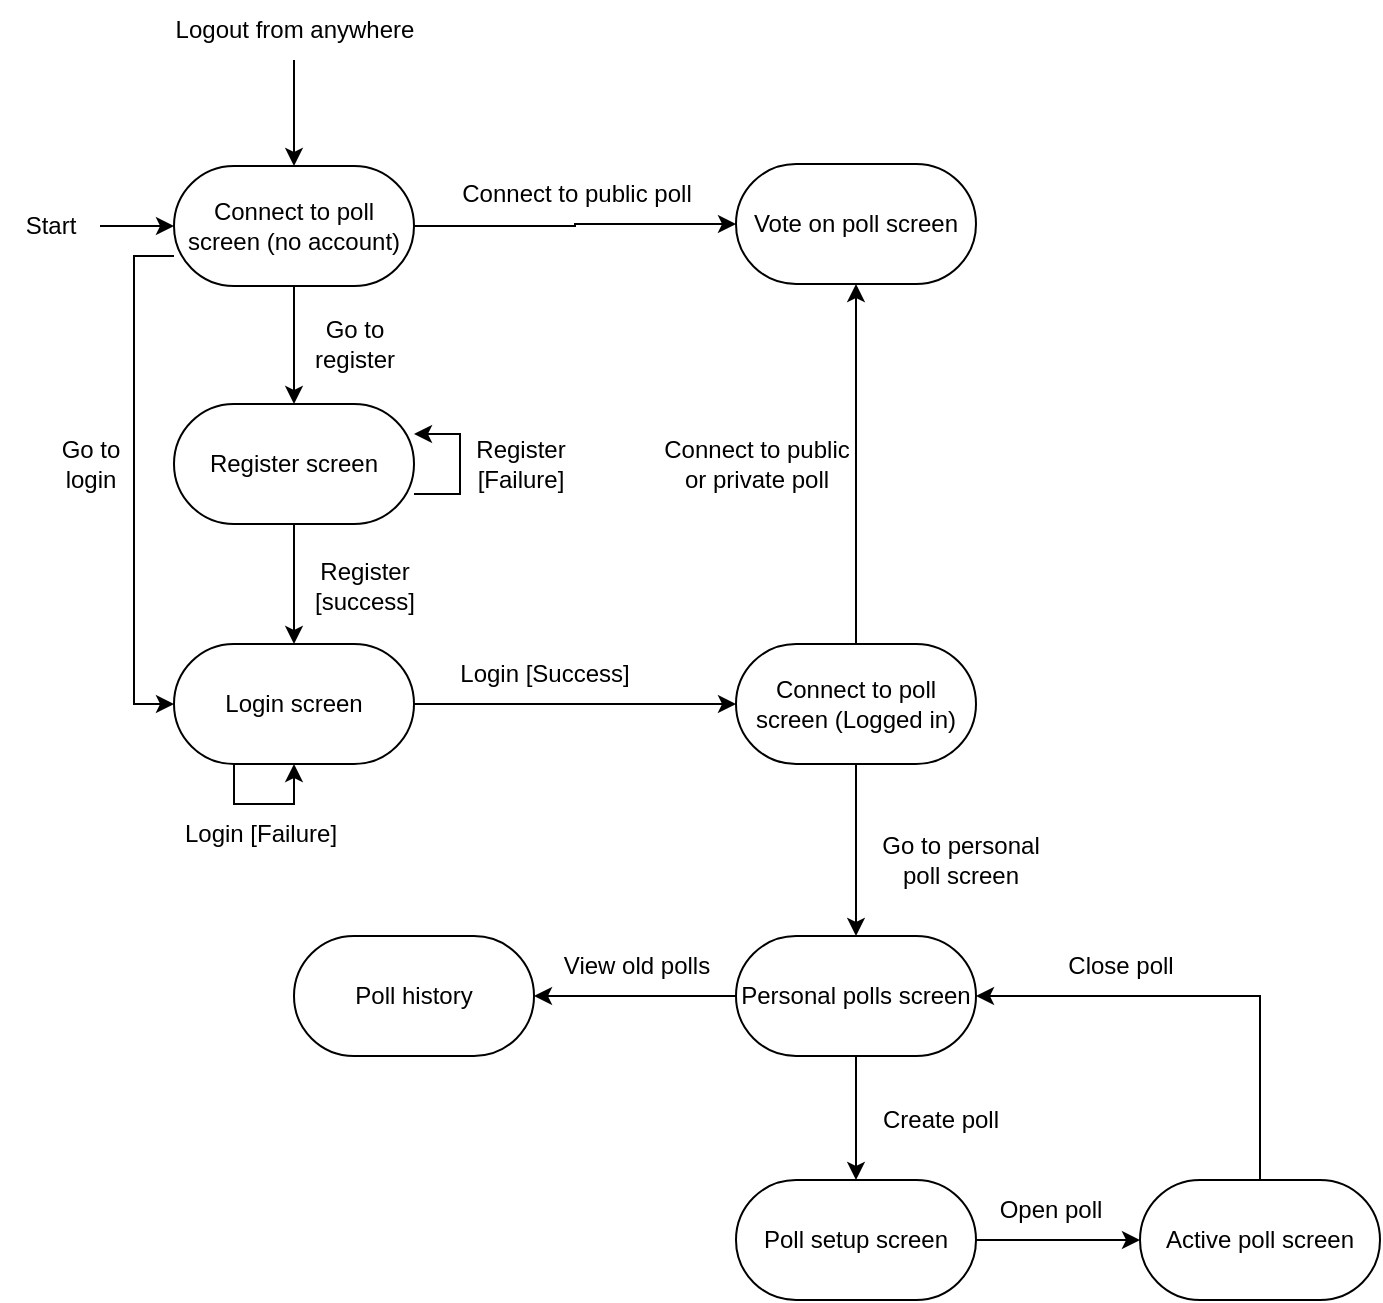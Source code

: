<mxfile version="21.7.2" type="device">
  <diagram id="C5RBs43oDa-KdzZeNtuy" name="Page-1">
    <mxGraphModel dx="1134" dy="651" grid="1" gridSize="10" guides="1" tooltips="1" connect="1" arrows="1" fold="1" page="1" pageScale="1" pageWidth="827" pageHeight="1169" math="0" shadow="0">
      <root>
        <mxCell id="WIyWlLk6GJQsqaUBKTNV-0" />
        <mxCell id="WIyWlLk6GJQsqaUBKTNV-1" parent="WIyWlLk6GJQsqaUBKTNV-0" />
        <mxCell id="16sIbKl9YNo4_m64sb7O-2" value="Poll history" style="rounded=1;whiteSpace=wrap;html=1;arcSize=50;" vertex="1" parent="WIyWlLk6GJQsqaUBKTNV-1">
          <mxGeometry x="157" y="478" width="120" height="60" as="geometry" />
        </mxCell>
        <mxCell id="16sIbKl9YNo4_m64sb7O-13" style="edgeStyle=orthogonalEdgeStyle;rounded=0;orthogonalLoop=1;jettySize=auto;html=1;exitX=1;exitY=0.5;exitDx=0;exitDy=0;entryX=0;entryY=0.5;entryDx=0;entryDy=0;" edge="1" parent="WIyWlLk6GJQsqaUBKTNV-1" source="16sIbKl9YNo4_m64sb7O-3" target="16sIbKl9YNo4_m64sb7O-5">
          <mxGeometry relative="1" as="geometry" />
        </mxCell>
        <mxCell id="16sIbKl9YNo4_m64sb7O-16" style="edgeStyle=orthogonalEdgeStyle;rounded=0;orthogonalLoop=1;jettySize=auto;html=1;exitX=0.5;exitY=1;exitDx=0;exitDy=0;entryX=0.5;entryY=0;entryDx=0;entryDy=0;" edge="1" parent="WIyWlLk6GJQsqaUBKTNV-1" source="16sIbKl9YNo4_m64sb7O-3" target="16sIbKl9YNo4_m64sb7O-14">
          <mxGeometry relative="1" as="geometry" />
        </mxCell>
        <mxCell id="16sIbKl9YNo4_m64sb7O-19" style="edgeStyle=orthogonalEdgeStyle;rounded=0;orthogonalLoop=1;jettySize=auto;html=1;exitX=0;exitY=0.75;exitDx=0;exitDy=0;entryX=0;entryY=0.5;entryDx=0;entryDy=0;" edge="1" parent="WIyWlLk6GJQsqaUBKTNV-1" source="16sIbKl9YNo4_m64sb7O-3" target="16sIbKl9YNo4_m64sb7O-15">
          <mxGeometry relative="1" as="geometry" />
        </mxCell>
        <mxCell id="16sIbKl9YNo4_m64sb7O-3" value="Connect to poll screen (no account)" style="rounded=1;whiteSpace=wrap;html=1;arcSize=50;" vertex="1" parent="WIyWlLk6GJQsqaUBKTNV-1">
          <mxGeometry x="97" y="93" width="120" height="60" as="geometry" />
        </mxCell>
        <mxCell id="16sIbKl9YNo4_m64sb7O-51" style="edgeStyle=orthogonalEdgeStyle;rounded=0;orthogonalLoop=1;jettySize=auto;html=1;exitX=0;exitY=0.5;exitDx=0;exitDy=0;entryX=1;entryY=0.5;entryDx=0;entryDy=0;" edge="1" parent="WIyWlLk6GJQsqaUBKTNV-1" source="16sIbKl9YNo4_m64sb7O-4" target="16sIbKl9YNo4_m64sb7O-2">
          <mxGeometry relative="1" as="geometry" />
        </mxCell>
        <mxCell id="16sIbKl9YNo4_m64sb7O-55" style="edgeStyle=orthogonalEdgeStyle;rounded=0;orthogonalLoop=1;jettySize=auto;html=1;entryX=0.5;entryY=0;entryDx=0;entryDy=0;" edge="1" parent="WIyWlLk6GJQsqaUBKTNV-1" source="16sIbKl9YNo4_m64sb7O-4" target="16sIbKl9YNo4_m64sb7O-6">
          <mxGeometry relative="1" as="geometry" />
        </mxCell>
        <mxCell id="16sIbKl9YNo4_m64sb7O-4" value="Personal polls screen" style="rounded=1;whiteSpace=wrap;html=1;arcSize=50;" vertex="1" parent="WIyWlLk6GJQsqaUBKTNV-1">
          <mxGeometry x="378" y="478" width="120" height="60" as="geometry" />
        </mxCell>
        <mxCell id="16sIbKl9YNo4_m64sb7O-5" value="Vote on poll screen" style="rounded=1;whiteSpace=wrap;html=1;arcSize=50;" vertex="1" parent="WIyWlLk6GJQsqaUBKTNV-1">
          <mxGeometry x="378" y="92" width="120" height="60" as="geometry" />
        </mxCell>
        <mxCell id="16sIbKl9YNo4_m64sb7O-57" style="edgeStyle=orthogonalEdgeStyle;rounded=0;orthogonalLoop=1;jettySize=auto;html=1;entryX=0;entryY=0.5;entryDx=0;entryDy=0;" edge="1" parent="WIyWlLk6GJQsqaUBKTNV-1" source="16sIbKl9YNo4_m64sb7O-6" target="16sIbKl9YNo4_m64sb7O-50">
          <mxGeometry relative="1" as="geometry" />
        </mxCell>
        <mxCell id="16sIbKl9YNo4_m64sb7O-6" value="Poll setup screen" style="rounded=1;whiteSpace=wrap;html=1;arcSize=50;" vertex="1" parent="WIyWlLk6GJQsqaUBKTNV-1">
          <mxGeometry x="378" y="600" width="120" height="60" as="geometry" />
        </mxCell>
        <mxCell id="16sIbKl9YNo4_m64sb7O-31" style="edgeStyle=orthogonalEdgeStyle;rounded=0;orthogonalLoop=1;jettySize=auto;html=1;entryX=0;entryY=0.5;entryDx=0;entryDy=0;" edge="1" parent="WIyWlLk6GJQsqaUBKTNV-1" source="16sIbKl9YNo4_m64sb7O-9" target="16sIbKl9YNo4_m64sb7O-3">
          <mxGeometry relative="1" as="geometry" />
        </mxCell>
        <mxCell id="16sIbKl9YNo4_m64sb7O-9" value="Start" style="text;html=1;align=center;verticalAlign=middle;resizable=0;points=[];autosize=1;strokeColor=none;fillColor=none;" vertex="1" parent="WIyWlLk6GJQsqaUBKTNV-1">
          <mxGeometry x="10" y="108" width="50" height="30" as="geometry" />
        </mxCell>
        <mxCell id="16sIbKl9YNo4_m64sb7O-11" value="Connect to public poll" style="text;html=1;align=center;verticalAlign=middle;resizable=0;points=[];autosize=1;strokeColor=none;fillColor=none;" vertex="1" parent="WIyWlLk6GJQsqaUBKTNV-1">
          <mxGeometry x="228" y="92" width="140" height="30" as="geometry" />
        </mxCell>
        <mxCell id="16sIbKl9YNo4_m64sb7O-32" style="edgeStyle=orthogonalEdgeStyle;rounded=0;orthogonalLoop=1;jettySize=auto;html=1;entryX=0.5;entryY=0;entryDx=0;entryDy=0;" edge="1" parent="WIyWlLk6GJQsqaUBKTNV-1" source="16sIbKl9YNo4_m64sb7O-14" target="16sIbKl9YNo4_m64sb7O-15">
          <mxGeometry relative="1" as="geometry" />
        </mxCell>
        <mxCell id="16sIbKl9YNo4_m64sb7O-14" value="Register screen" style="rounded=1;whiteSpace=wrap;html=1;arcSize=50;" vertex="1" parent="WIyWlLk6GJQsqaUBKTNV-1">
          <mxGeometry x="97" y="212" width="120" height="60" as="geometry" />
        </mxCell>
        <mxCell id="16sIbKl9YNo4_m64sb7O-35" style="edgeStyle=orthogonalEdgeStyle;rounded=0;orthogonalLoop=1;jettySize=auto;html=1;entryX=0;entryY=0.5;entryDx=0;entryDy=0;" edge="1" parent="WIyWlLk6GJQsqaUBKTNV-1" source="16sIbKl9YNo4_m64sb7O-15" target="16sIbKl9YNo4_m64sb7O-34">
          <mxGeometry relative="1" as="geometry" />
        </mxCell>
        <mxCell id="16sIbKl9YNo4_m64sb7O-39" style="edgeStyle=orthogonalEdgeStyle;rounded=0;orthogonalLoop=1;jettySize=auto;html=1;exitX=0.5;exitY=1;exitDx=0;exitDy=0;entryX=0.5;entryY=0;entryDx=0;entryDy=0;" edge="1" parent="WIyWlLk6GJQsqaUBKTNV-1" source="16sIbKl9YNo4_m64sb7O-34" target="16sIbKl9YNo4_m64sb7O-4">
          <mxGeometry relative="1" as="geometry">
            <mxPoint x="230" y="540" as="targetPoint" />
          </mxGeometry>
        </mxCell>
        <mxCell id="16sIbKl9YNo4_m64sb7O-15" value="Login screen" style="rounded=1;whiteSpace=wrap;html=1;arcSize=50;" vertex="1" parent="WIyWlLk6GJQsqaUBKTNV-1">
          <mxGeometry x="97" y="332" width="120" height="60" as="geometry" />
        </mxCell>
        <mxCell id="16sIbKl9YNo4_m64sb7O-17" value="Go to&lt;br&gt;register" style="text;html=1;align=center;verticalAlign=middle;resizable=0;points=[];autosize=1;strokeColor=none;fillColor=none;" vertex="1" parent="WIyWlLk6GJQsqaUBKTNV-1">
          <mxGeometry x="157" y="162" width="60" height="40" as="geometry" />
        </mxCell>
        <mxCell id="16sIbKl9YNo4_m64sb7O-20" value="Go to&lt;br&gt;login" style="text;html=1;align=center;verticalAlign=middle;resizable=0;points=[];autosize=1;strokeColor=none;fillColor=none;" vertex="1" parent="WIyWlLk6GJQsqaUBKTNV-1">
          <mxGeometry x="30" y="222" width="50" height="40" as="geometry" />
        </mxCell>
        <mxCell id="16sIbKl9YNo4_m64sb7O-22" style="edgeStyle=orthogonalEdgeStyle;rounded=0;orthogonalLoop=1;jettySize=auto;html=1;exitX=1;exitY=0.75;exitDx=0;exitDy=0;entryX=1;entryY=0.25;entryDx=0;entryDy=0;" edge="1" parent="WIyWlLk6GJQsqaUBKTNV-1" source="16sIbKl9YNo4_m64sb7O-14" target="16sIbKl9YNo4_m64sb7O-14">
          <mxGeometry relative="1" as="geometry">
            <Array as="points">
              <mxPoint x="240" y="257" />
              <mxPoint x="240" y="227" />
            </Array>
          </mxGeometry>
        </mxCell>
        <mxCell id="16sIbKl9YNo4_m64sb7O-23" value="Register&lt;br&gt;[Failure]" style="text;html=1;align=center;verticalAlign=middle;resizable=0;points=[];autosize=1;strokeColor=none;fillColor=none;" vertex="1" parent="WIyWlLk6GJQsqaUBKTNV-1">
          <mxGeometry x="235" y="222" width="70" height="40" as="geometry" />
        </mxCell>
        <mxCell id="16sIbKl9YNo4_m64sb7O-24" style="edgeStyle=orthogonalEdgeStyle;rounded=0;orthogonalLoop=1;jettySize=auto;html=1;exitX=0.25;exitY=1;exitDx=0;exitDy=0;entryX=0.5;entryY=1;entryDx=0;entryDy=0;" edge="1" parent="WIyWlLk6GJQsqaUBKTNV-1" source="16sIbKl9YNo4_m64sb7O-15" target="16sIbKl9YNo4_m64sb7O-15">
          <mxGeometry relative="1" as="geometry">
            <Array as="points">
              <mxPoint x="127" y="412" />
              <mxPoint x="157" y="412" />
            </Array>
          </mxGeometry>
        </mxCell>
        <mxCell id="16sIbKl9YNo4_m64sb7O-25" value="Login [Failure]" style="text;html=1;align=center;verticalAlign=middle;resizable=0;points=[];autosize=1;strokeColor=none;fillColor=none;" vertex="1" parent="WIyWlLk6GJQsqaUBKTNV-1">
          <mxGeometry x="90" y="412" width="100" height="30" as="geometry" />
        </mxCell>
        <mxCell id="16sIbKl9YNo4_m64sb7O-28" style="edgeStyle=orthogonalEdgeStyle;rounded=0;orthogonalLoop=1;jettySize=auto;html=1;entryX=0.5;entryY=0;entryDx=0;entryDy=0;" edge="1" parent="WIyWlLk6GJQsqaUBKTNV-1" source="16sIbKl9YNo4_m64sb7O-26" target="16sIbKl9YNo4_m64sb7O-3">
          <mxGeometry relative="1" as="geometry" />
        </mxCell>
        <mxCell id="16sIbKl9YNo4_m64sb7O-26" value="Logout from anywhere" style="text;html=1;align=center;verticalAlign=middle;resizable=0;points=[];autosize=1;strokeColor=none;fillColor=none;" vertex="1" parent="WIyWlLk6GJQsqaUBKTNV-1">
          <mxGeometry x="87" y="10" width="140" height="30" as="geometry" />
        </mxCell>
        <mxCell id="16sIbKl9YNo4_m64sb7O-33" value="Register&lt;br&gt;[success]" style="text;html=1;align=center;verticalAlign=middle;resizable=0;points=[];autosize=1;strokeColor=none;fillColor=none;" vertex="1" parent="WIyWlLk6GJQsqaUBKTNV-1">
          <mxGeometry x="157" y="283" width="70" height="40" as="geometry" />
        </mxCell>
        <mxCell id="16sIbKl9YNo4_m64sb7O-42" style="edgeStyle=orthogonalEdgeStyle;rounded=0;orthogonalLoop=1;jettySize=auto;html=1;exitX=0.5;exitY=0;exitDx=0;exitDy=0;entryX=0.5;entryY=1;entryDx=0;entryDy=0;" edge="1" parent="WIyWlLk6GJQsqaUBKTNV-1" source="16sIbKl9YNo4_m64sb7O-34" target="16sIbKl9YNo4_m64sb7O-5">
          <mxGeometry relative="1" as="geometry" />
        </mxCell>
        <mxCell id="16sIbKl9YNo4_m64sb7O-34" value="Connect to poll screen (Logged in)" style="rounded=1;whiteSpace=wrap;html=1;arcSize=50;" vertex="1" parent="WIyWlLk6GJQsqaUBKTNV-1">
          <mxGeometry x="378" y="332" width="120" height="60" as="geometry" />
        </mxCell>
        <mxCell id="16sIbKl9YNo4_m64sb7O-36" value="Login [Success]" style="text;html=1;align=center;verticalAlign=middle;resizable=0;points=[];autosize=1;strokeColor=none;fillColor=none;" vertex="1" parent="WIyWlLk6GJQsqaUBKTNV-1">
          <mxGeometry x="227" y="332" width="110" height="30" as="geometry" />
        </mxCell>
        <mxCell id="16sIbKl9YNo4_m64sb7O-40" value="Go to personal&lt;br&gt;poll screen" style="text;html=1;align=center;verticalAlign=middle;resizable=0;points=[];autosize=1;strokeColor=none;fillColor=none;" vertex="1" parent="WIyWlLk6GJQsqaUBKTNV-1">
          <mxGeometry x="440" y="420" width="100" height="40" as="geometry" />
        </mxCell>
        <mxCell id="16sIbKl9YNo4_m64sb7O-43" value="Connect to public&lt;br&gt;or private poll" style="text;html=1;align=center;verticalAlign=middle;resizable=0;points=[];autosize=1;strokeColor=none;fillColor=none;" vertex="1" parent="WIyWlLk6GJQsqaUBKTNV-1">
          <mxGeometry x="328" y="222" width="120" height="40" as="geometry" />
        </mxCell>
        <mxCell id="16sIbKl9YNo4_m64sb7O-60" style="edgeStyle=orthogonalEdgeStyle;rounded=0;orthogonalLoop=1;jettySize=auto;html=1;exitX=0.5;exitY=0;exitDx=0;exitDy=0;entryX=1;entryY=0.5;entryDx=0;entryDy=0;" edge="1" parent="WIyWlLk6GJQsqaUBKTNV-1" source="16sIbKl9YNo4_m64sb7O-50" target="16sIbKl9YNo4_m64sb7O-4">
          <mxGeometry relative="1" as="geometry" />
        </mxCell>
        <mxCell id="16sIbKl9YNo4_m64sb7O-50" value="Active poll screen" style="rounded=1;whiteSpace=wrap;html=1;arcSize=50;" vertex="1" parent="WIyWlLk6GJQsqaUBKTNV-1">
          <mxGeometry x="580" y="600" width="120" height="60" as="geometry" />
        </mxCell>
        <mxCell id="16sIbKl9YNo4_m64sb7O-54" value="View old polls" style="text;html=1;align=center;verticalAlign=middle;resizable=0;points=[];autosize=1;strokeColor=none;fillColor=none;" vertex="1" parent="WIyWlLk6GJQsqaUBKTNV-1">
          <mxGeometry x="278" y="478" width="100" height="30" as="geometry" />
        </mxCell>
        <mxCell id="16sIbKl9YNo4_m64sb7O-56" value="Create poll" style="text;html=1;align=center;verticalAlign=middle;resizable=0;points=[];autosize=1;strokeColor=none;fillColor=none;" vertex="1" parent="WIyWlLk6GJQsqaUBKTNV-1">
          <mxGeometry x="440" y="554.5" width="80" height="30" as="geometry" />
        </mxCell>
        <mxCell id="16sIbKl9YNo4_m64sb7O-58" value="Open poll" style="text;html=1;align=center;verticalAlign=middle;resizable=0;points=[];autosize=1;strokeColor=none;fillColor=none;" vertex="1" parent="WIyWlLk6GJQsqaUBKTNV-1">
          <mxGeometry x="500" y="600" width="70" height="30" as="geometry" />
        </mxCell>
        <mxCell id="16sIbKl9YNo4_m64sb7O-61" value="Close poll" style="text;html=1;align=center;verticalAlign=middle;resizable=0;points=[];autosize=1;strokeColor=none;fillColor=none;" vertex="1" parent="WIyWlLk6GJQsqaUBKTNV-1">
          <mxGeometry x="530" y="478" width="80" height="30" as="geometry" />
        </mxCell>
      </root>
    </mxGraphModel>
  </diagram>
</mxfile>
